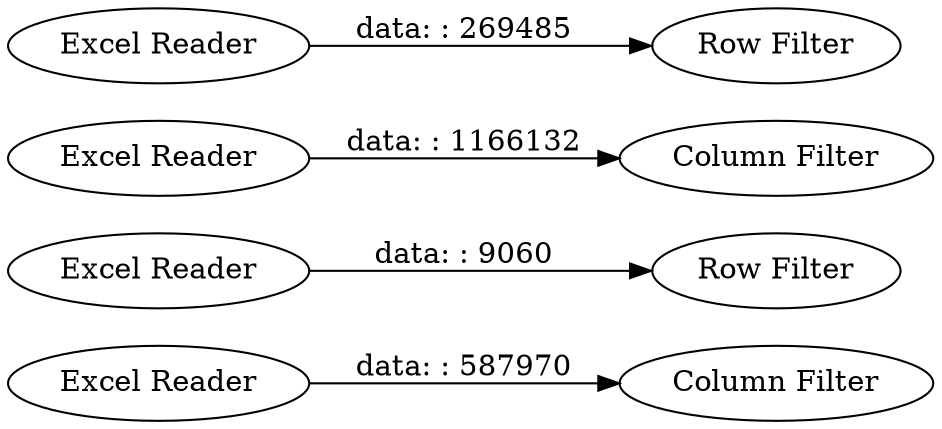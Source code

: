 digraph {
	"6061262917352598414_3" [label="Excel Reader"]
	"6061262917352598414_2" [label="Excel Reader"]
	"6061262917352598414_4" [label="Excel Reader"]
	"6061262917352598414_8" [label="Column Filter"]
	"6061262917352598414_6" [label="Row Filter"]
	"6061262917352598414_7" [label="Column Filter"]
	"6061262917352598414_1" [label="Excel Reader"]
	"6061262917352598414_5" [label="Row Filter"]
	"6061262917352598414_1" -> "6061262917352598414_5" [label="data: : 269485"]
	"6061262917352598414_2" -> "6061262917352598414_6" [label="data: : 9060"]
	"6061262917352598414_4" -> "6061262917352598414_8" [label="data: : 1166132"]
	"6061262917352598414_3" -> "6061262917352598414_7" [label="data: : 587970"]
	rankdir=LR
}
